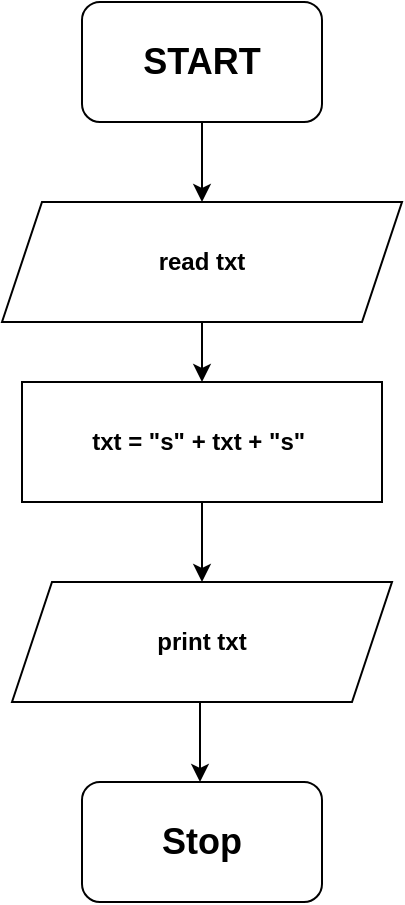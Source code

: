 <mxfile version="14.6.13" type="device"><diagram id="q4fnb8oPPCOlkICY_4B3" name="Page-1"><mxGraphModel dx="1102" dy="614" grid="1" gridSize="10" guides="1" tooltips="1" connect="1" arrows="1" fold="1" page="1" pageScale="1" pageWidth="827" pageHeight="1169" math="0" shadow="0"><root><mxCell id="0"/><mxCell id="1" parent="0"/><mxCell id="XFu5LgI2HORxMrTxfded-14" value="&lt;b&gt;&lt;font style=&quot;font-size: 18px&quot;&gt;START&lt;/font&gt;&lt;/b&gt;" style="rounded=1;whiteSpace=wrap;html=1;" parent="1" vertex="1"><mxGeometry x="60" y="40" width="120" height="60" as="geometry"/></mxCell><mxCell id="XFu5LgI2HORxMrTxfded-15" value="" style="endArrow=classic;html=1;exitX=0.5;exitY=1;exitDx=0;exitDy=0;entryX=0.5;entryY=0;entryDx=0;entryDy=0;" parent="1" source="XFu5LgI2HORxMrTxfded-14" target="XFu5LgI2HORxMrTxfded-16" edge="1"><mxGeometry width="50" height="50" relative="1" as="geometry"><mxPoint x="390" y="310" as="sourcePoint"/><mxPoint x="120" y="140" as="targetPoint"/></mxGeometry></mxCell><mxCell id="XFu5LgI2HORxMrTxfded-16" value="&lt;b&gt;read txt&lt;/b&gt;" style="shape=parallelogram;perimeter=parallelogramPerimeter;whiteSpace=wrap;html=1;fixedSize=1;" parent="1" vertex="1"><mxGeometry x="20" y="140" width="200" height="60" as="geometry"/></mxCell><mxCell id="XFu5LgI2HORxMrTxfded-18" value="" style="endArrow=classic;html=1;exitX=0.5;exitY=1;exitDx=0;exitDy=0;entryX=0.5;entryY=0;entryDx=0;entryDy=0;" parent="1" edge="1"><mxGeometry width="50" height="50" relative="1" as="geometry"><mxPoint x="120" y="200" as="sourcePoint"/><mxPoint x="120" y="230" as="targetPoint"/></mxGeometry></mxCell><mxCell id="XFu5LgI2HORxMrTxfded-55" value="&lt;b&gt;&lt;font style=&quot;font-size: 18px&quot;&gt;Stop&lt;/font&gt;&lt;/b&gt;" style="rounded=1;whiteSpace=wrap;html=1;" parent="1" vertex="1"><mxGeometry x="60" y="430" width="120" height="60" as="geometry"/></mxCell><mxCell id="XFu5LgI2HORxMrTxfded-58" value="&lt;b&gt;print txt&lt;/b&gt;" style="shape=parallelogram;perimeter=parallelogramPerimeter;whiteSpace=wrap;html=1;fixedSize=1;" parent="1" vertex="1"><mxGeometry x="25" y="330" width="190" height="60" as="geometry"/></mxCell><mxCell id="XFu5LgI2HORxMrTxfded-61" value="&lt;b&gt;txt = &quot;s&quot; + txt + &quot;s&quot;&amp;nbsp;&lt;/b&gt;" style="rounded=0;whiteSpace=wrap;html=1;" parent="1" vertex="1"><mxGeometry x="30" y="230" width="180" height="60" as="geometry"/></mxCell><mxCell id="XFu5LgI2HORxMrTxfded-63" value="" style="endArrow=classic;html=1;exitX=0.5;exitY=1;exitDx=0;exitDy=0;" parent="1" source="XFu5LgI2HORxMrTxfded-61" edge="1"><mxGeometry width="50" height="50" relative="1" as="geometry"><mxPoint x="250" y="320" as="sourcePoint"/><mxPoint x="120" y="330" as="targetPoint"/></mxGeometry></mxCell><mxCell id="iPmCRvlNHtFmhIHJCKtC-3" value="" style="endArrow=classic;html=1;exitX=0.5;exitY=1;exitDx=0;exitDy=0;" edge="1" parent="1"><mxGeometry width="50" height="50" relative="1" as="geometry"><mxPoint x="119" y="390" as="sourcePoint"/><mxPoint x="119" y="430" as="targetPoint"/></mxGeometry></mxCell></root></mxGraphModel></diagram></mxfile>